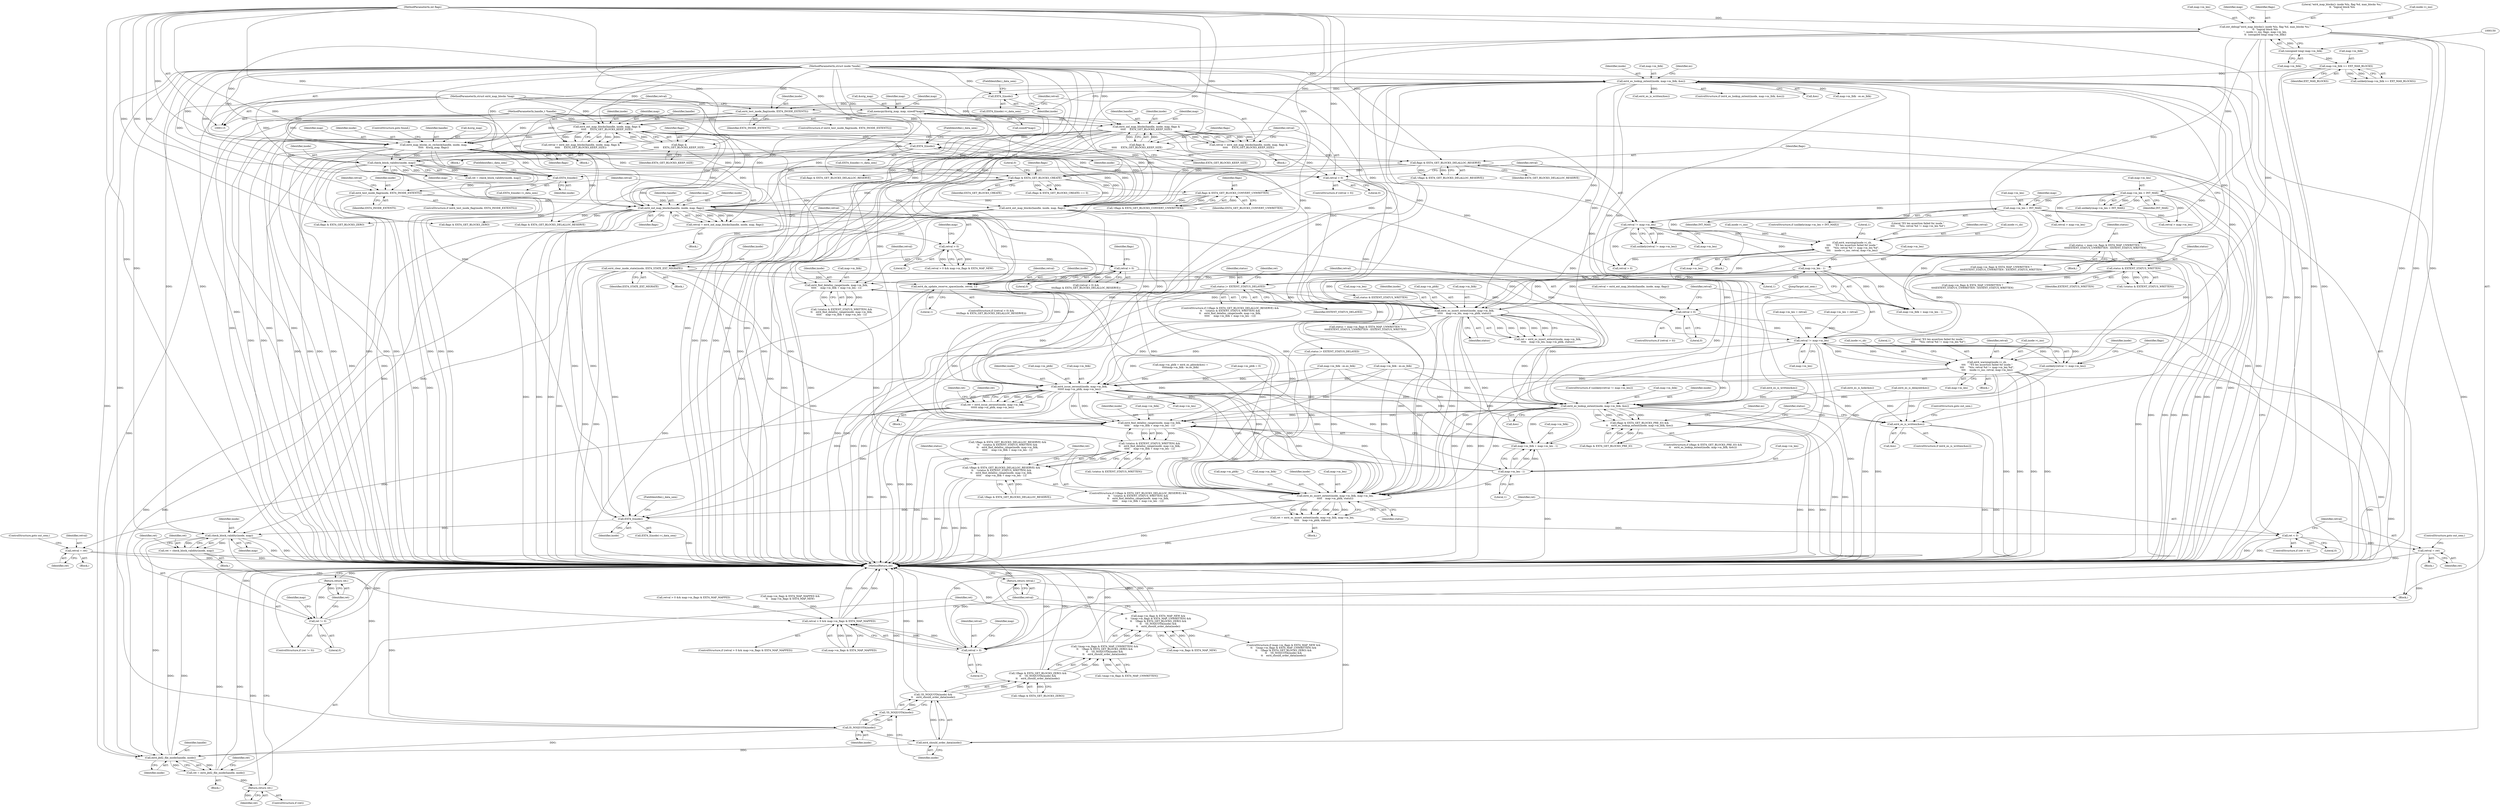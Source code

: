 digraph "0_linux_06bd3c36a733ac27962fea7d6f47168841376824@API" {
"1000533" [label="(Call,ext4_da_update_reserve_space(inode, retval, 1))"];
"1000522" [label="(Call,ext4_clear_inode_state(inode, EXT4_STATE_EXT_MIGRATE))"];
"1000506" [label="(Call,ext4_ind_map_blocks(handle, inode, map, flags))"];
"1000331" [label="(Call,ext4_ind_map_blocks(handle, inode, map, flags &\n\t\t\t\t\t     EXT4_GET_BLOCKS_KEEP_SIZE))"];
"1000116" [label="(MethodParameterIn,handle_t *handle)"];
"1000314" [label="(Call,ext4_test_inode_flag(inode, EXT4_INODE_EXTENTS))"];
"1000310" [label="(Call,EXT4_I(inode))"];
"1000177" [label="(Call,ext4_es_lookup_extent(inode, map->m_lblk, &es))"];
"1000117" [label="(MethodParameterIn,struct inode *inode)"];
"1000168" [label="(Call,map->m_lblk >= EXT_MAX_BLOCKS)"];
"1000149" [label="(Call,(unsigned long) map->m_lblk)"];
"1000128" [label="(Call,memcpy(&orig_map, map, sizeof(*map)))"];
"1000118" [label="(MethodParameterIn,struct ext4_map_blocks *map)"];
"1000335" [label="(Call,flags &\n\t\t\t\t\t     EXT4_GET_BLOCKS_KEEP_SIZE)"];
"1000140" [label="(Call,ext_debug(\"ext4_map_blocks(): inode %lu, flag %d, max_blocks %u,\"\n\t\t  \"logical block %lu\n\", inode->i_ino, flags, map->m_len,\n\t\t  (unsigned long) map->m_lblk))"];
"1000119" [label="(MethodParameterIn,int flags)"];
"1000299" [label="(Call,ext4_map_blocks_es_recheck(handle, inode, map,\n\t\t\t\t\t   &orig_map, flags))"];
"1000320" [label="(Call,ext4_ext_map_blocks(handle, inode, map, flags &\n\t\t\t\t\t     EXT4_GET_BLOCKS_KEEP_SIZE))"];
"1000324" [label="(Call,flags &\n\t\t\t\t\t     EXT4_GET_BLOCKS_KEEP_SIZE)"];
"1000491" [label="(Call,ext4_test_inode_flag(inode, EXT4_INODE_EXTENTS))"];
"1000487" [label="(Call,EXT4_I(inode))"];
"1000445" [label="(Call,check_block_validity(inode, map))"];
"1000428" [label="(Call,EXT4_I(inode))"];
"1000406" [label="(Call,ext4_es_insert_extent(inode, map->m_lblk,\n\t\t\t\t\t    map->m_len, map->m_pblk, status))"];
"1000387" [label="(Call,ext4_find_delalloc_range(inode, map->m_lblk,\n\t\t\t\t\t     map->m_lblk + map->m_len - 1))"];
"1000396" [label="(Call,map->m_len - 1)"];
"1000352" [label="(Call,ext4_warning(inode->i_sb,\n\t\t\t\t     \"ES len assertion failed for inode \"\n\t\t\t\t     \"%lu: retval %d != map->m_len %d\",\n\t\t\t\t     inode->i_ino, retval, map->m_len))"];
"1000346" [label="(Call,retval != map->m_len)"];
"1000339" [label="(Call,retval > 0)"];
"1000318" [label="(Call,retval = ext4_ext_map_blocks(handle, inode, map, flags &\n\t\t\t\t\t     EXT4_GET_BLOCKS_KEEP_SIZE))"];
"1000329" [label="(Call,retval = ext4_ind_map_blocks(handle, inode, map, flags &\n\t\t\t\t\t     EXT4_GET_BLOCKS_KEEP_SIZE))"];
"1000156" [label="(Call,map->m_len > INT_MAX)"];
"1000161" [label="(Call,map->m_len = INT_MAX)"];
"1000401" [label="(Call,status |= EXTENT_STATUS_DELAYED)"];
"1000366" [label="(Call,status = map->m_flags & EXT4_MAP_UNWRITTEN ?\n\t\t\t\tEXTENT_STATUS_UNWRITTEN : EXTENT_STATUS_WRITTEN)"];
"1000384" [label="(Call,status & EXTENT_STATUS_WRITTEN)"];
"1000456" [label="(Call,flags & EXT4_GET_BLOCKS_CREATE)"];
"1000379" [label="(Call,flags & EXT4_GET_BLOCKS_DELALLOC_RESERVE)"];
"1000474" [label="(Call,flags & EXT4_GET_BLOCKS_CONVERT_UNWRITTEN)"];
"1000527" [label="(Call,retval > 0)"];
"1000513" [label="(Call,retval > 0)"];
"1000504" [label="(Call,retval = ext4_ind_map_blocks(handle, inode, map, flags))"];
"1000538" [label="(Call,retval > 0)"];
"1000545" [label="(Call,retval != map->m_len)"];
"1000544" [label="(Call,unlikely(retval != map->m_len))"];
"1000551" [label="(Call,ext4_warning(inode->i_sb,\n\t\t\t\t     \"ES len assertion failed for inode \"\n\t\t\t\t     \"%lu: retval %d != map->m_len %d\",\n\t\t\t\t     inode->i_ino, retval, map->m_len))"];
"1000584" [label="(Call,ext4_issue_zeroout(inode, map->m_lblk,\n\t\t\t\t\t\t map->m_pblk, map->m_len))"];
"1000582" [label="(Call,ret = ext4_issue_zeroout(inode, map->m_lblk,\n\t\t\t\t\t\t map->m_pblk, map->m_len))"];
"1000598" [label="(Call,retval = ret)"];
"1000690" [label="(Call,retval > 0)"];
"1000689" [label="(Call,retval > 0 && map->m_flags & EXT4_MAP_MAPPED)"];
"1000745" [label="(Return,return retval;)"];
"1000607" [label="(Call,ext4_es_lookup_extent(inode, map->m_lblk, &es))"];
"1000603" [label="(Call,(flags & EXT4_GET_BLOCKS_PRE_IO) &&\n\t\t    ext4_es_lookup_extent(inode, map->m_lblk, &es))"];
"1000616" [label="(Call,ext4_es_is_written(&es))"];
"1000641" [label="(Call,ext4_find_delalloc_range(inode, map->m_lblk,\n\t\t\t\t\t     map->m_lblk + map->m_len - 1))"];
"1000636" [label="(Call,!(status & EXTENT_STATUS_WRITTEN) &&\n\t\t    ext4_find_delalloc_range(inode, map->m_lblk,\n\t\t\t\t\t     map->m_lblk + map->m_len - 1))"];
"1000631" [label="(Call,!(flags & EXT4_GET_BLOCKS_DELALLOC_RESERVE) &&\n\t\t    !(status & EXTENT_STATUS_WRITTEN) &&\n\t\t    ext4_find_delalloc_range(inode, map->m_lblk,\n\t\t\t\t\t     map->m_lblk + map->m_len - 1))"];
"1000660" [label="(Call,ext4_es_insert_extent(inode, map->m_lblk, map->m_len,\n\t\t\t\t\t    map->m_pblk, status))"];
"1000658" [label="(Call,ret = ext4_es_insert_extent(inode, map->m_lblk, map->m_len,\n\t\t\t\t\t    map->m_pblk, status))"];
"1000673" [label="(Call,ret < 0)"];
"1000677" [label="(Call,retval = ret)"];
"1000685" [label="(Call,EXT4_I(inode))"];
"1000701" [label="(Call,check_block_validity(inode, map))"];
"1000699" [label="(Call,ret = check_block_validity(inode, map))"];
"1000705" [label="(Call,ret != 0)"];
"1000708" [label="(Return,return ret;)"];
"1000731" [label="(Call,IS_NOQUOTA(inode))"];
"1000730" [label="(Call,!IS_NOQUOTA(inode))"];
"1000729" [label="(Call,!IS_NOQUOTA(inode) &&\n\t\t    ext4_should_order_data(inode))"];
"1000724" [label="(Call,!(flags & EXT4_GET_BLOCKS_ZERO) &&\n\t\t    !IS_NOQUOTA(inode) &&\n\t\t    ext4_should_order_data(inode))"];
"1000717" [label="(Call,!(map->m_flags & EXT4_MAP_UNWRITTEN) &&\n\t\t    !(flags & EXT4_GET_BLOCKS_ZERO) &&\n\t\t    !IS_NOQUOTA(inode) &&\n\t\t    ext4_should_order_data(inode))"];
"1000711" [label="(Call,map->m_flags & EXT4_MAP_NEW &&\n\t\t    !(map->m_flags & EXT4_MAP_UNWRITTEN) &&\n\t\t    !(flags & EXT4_GET_BLOCKS_ZERO) &&\n\t\t    !IS_NOQUOTA(inode) &&\n\t\t    ext4_should_order_data(inode))"];
"1000733" [label="(Call,ext4_should_order_data(inode))"];
"1000738" [label="(Call,ext4_jbd2_file_inode(handle, inode))"];
"1000736" [label="(Call,ret = ext4_jbd2_file_inode(handle, inode))"];
"1000743" [label="(Return,return ret;)"];
"1000646" [label="(Call,map->m_lblk + map->m_len - 1)"];
"1000650" [label="(Call,map->m_len - 1)"];
"1000400" [label="(Literal,1)"];
"1000177" [label="(Call,ext4_es_lookup_extent(inode, map->m_lblk, &es))"];
"1000660" [label="(Call,ext4_es_insert_extent(inode, map->m_lblk, map->m_len,\n\t\t\t\t\t    map->m_pblk, status))"];
"1000388" [label="(Identifier,inode)"];
"1000385" [label="(Identifier,status)"];
"1000491" [label="(Call,ext4_test_inode_flag(inode, EXT4_INODE_EXTENTS))"];
"1000137" [label="(Identifier,map)"];
"1000523" [label="(Identifier,inode)"];
"1000443" [label="(Call,ret = check_block_validity(inode, map))"];
"1000668" [label="(Call,map->m_pblk)"];
"1000651" [label="(Call,map->m_len)"];
"1000277" [label="(Call,retval > map->m_len)"];
"1000544" [label="(Call,unlikely(retval != map->m_len))"];
"1000507" [label="(Identifier,handle)"];
"1000597" [label="(Block,)"];
"1000600" [label="(Identifier,ret)"];
"1000118" [label="(MethodParameterIn,struct ext4_map_blocks *map)"];
"1000367" [label="(Identifier,status)"];
"1000536" [label="(Literal,1)"];
"1000745" [label="(Return,return retval;)"];
"1000463" [label="(Call,retval > 0 && map->m_flags & EXT4_MAP_MAPPED)"];
"1000492" [label="(Identifier,inode)"];
"1000685" [label="(Call,EXT4_I(inode))"];
"1000406" [label="(Call,ext4_es_insert_extent(inode, map->m_lblk,\n\t\t\t\t\t    map->m_len, map->m_pblk, status))"];
"1000458" [label="(Identifier,EXT4_GET_BLOCKS_CREATE)"];
"1000693" [label="(Call,map->m_flags & EXT4_MAP_MAPPED)"];
"1000642" [label="(Identifier,inode)"];
"1000386" [label="(Identifier,EXTENT_STATUS_WRITTEN)"];
"1000552" [label="(Call,inode->i_sb)"];
"1000731" [label="(Call,IS_NOQUOTA(inode))"];
"1000503" [label="(Block,)"];
"1000335" [label="(Call,flags &\n\t\t\t\t\t     EXT4_GET_BLOCKS_KEEP_SIZE)"];
"1000567" [label="(Call,flags & EXT4_GET_BLOCKS_ZERO)"];
"1000357" [label="(Call,inode->i_ino)"];
"1000630" [label="(ControlStructure,if (!(flags & EXT4_GET_BLOCKS_DELALLOC_RESERVE) &&\n\t\t    !(status & EXTENT_STATUS_WRITTEN) &&\n\t\t    ext4_find_delalloc_range(inode, map->m_lblk,\n\t\t\t\t\t     map->m_lblk + map->m_len - 1)))"];
"1000738" [label="(Call,ext4_jbd2_file_inode(handle, inode))"];
"1000187" [label="(Call,ext4_es_is_written(&es))"];
"1000129" [label="(Call,&orig_map)"];
"1000604" [label="(Call,flags & EXT4_GET_BLOCKS_PRE_IO)"];
"1000417" [label="(Identifier,status)"];
"1000547" [label="(Call,map->m_len)"];
"1000704" [label="(ControlStructure,if (ret != 0))"];
"1000609" [label="(Call,map->m_lblk)"];
"1000510" [label="(Identifier,flags)"];
"1000689" [label="(Call,retval > 0 && map->m_flags & EXT4_MAP_MAPPED)"];
"1000615" [label="(ControlStructure,if (ext4_es_is_written(&es)))"];
"1000690" [label="(Call,retval > 0)"];
"1000739" [label="(Identifier,handle)"];
"1000710" [label="(ControlStructure,if (map->m_flags & EXT4_MAP_NEW &&\n\t\t    !(map->m_flags & EXT4_MAP_UNWRITTEN) &&\n\t\t    !(flags & EXT4_GET_BLOCKS_ZERO) &&\n\t\t    !IS_NOQUOTA(inode) &&\n\t\t    ext4_should_order_data(inode)))"];
"1000428" [label="(Call,EXT4_I(inode))"];
"1000302" [label="(Identifier,map)"];
"1000233" [label="(Call,retval > map->m_len)"];
"1000301" [label="(Identifier,inode)"];
"1000405" [label="(Identifier,ret)"];
"1000675" [label="(Literal,0)"];
"1000332" [label="(Identifier,handle)"];
"1000676" [label="(Block,)"];
"1000747" [label="(MethodReturn,int)"];
"1000473" [label="(Call,!(flags & EXT4_GET_BLOCKS_CONVERT_UNWRITTEN))"];
"1000553" [label="(Identifier,inode)"];
"1000736" [label="(Call,ret = ext4_jbd2_file_inode(handle, inode))"];
"1000497" [label="(Call,ext4_ext_map_blocks(handle, inode, map, flags))"];
"1000456" [label="(Call,flags & EXT4_GET_BLOCKS_CREATE)"];
"1000312" [label="(FieldIdentifier,i_data_sem)"];
"1000132" [label="(Call,sizeof(*map))"];
"1000691" [label="(Identifier,retval)"];
"1000325" [label="(Identifier,flags)"];
"1000434" [label="(Call,retval > 0)"];
"1000225" [label="(Call,map->m_lblk - es.es_lblk)"];
"1000612" [label="(Call,&es)"];
"1000172" [label="(Identifier,EXT_MAX_BLOCKS)"];
"1000506" [label="(Call,ext4_ind_map_blocks(handle, inode, map, flags))"];
"1000179" [label="(Call,map->m_lblk)"];
"1000322" [label="(Identifier,inode)"];
"1000486" [label="(Call,EXT4_I(inode)->i_data_sem)"];
"1000316" [label="(Identifier,EXT4_INODE_EXTENTS)"];
"1000131" [label="(Identifier,map)"];
"1000404" [label="(Call,ret = ext4_es_insert_extent(inode, map->m_lblk,\n\t\t\t\t\t    map->m_len, map->m_pblk, status))"];
"1000339" [label="(Call,retval > 0)"];
"1000743" [label="(Return,return ret;)"];
"1000647" [label="(Call,map->m_lblk)"];
"1000662" [label="(Call,map->m_lblk)"];
"1000165" [label="(Identifier,INT_MAX)"];
"1000700" [label="(Identifier,ret)"];
"1000560" [label="(Call,map->m_len)"];
"1000570" [label="(Call,map->m_flags & EXT4_MAP_MAPPED &&\n\t\t    map->m_flags & EXT4_MAP_NEW)"];
"1000116" [label="(MethodParameterIn,handle_t *handle)"];
"1000361" [label="(Call,map->m_len)"];
"1000258" [label="(Call,map->m_pblk = 0)"];
"1000299" [label="(Call,ext4_map_blocks_es_recheck(handle, inode, map,\n\t\t\t\t\t   &orig_map, flags))"];
"1000330" [label="(Identifier,retval)"];
"1000496" [label="(Identifier,retval)"];
"1000526" [label="(Call,(retval > 0) &&\n\t\t\t(flags & EXT4_GET_BLOCKS_DELALLOC_RESERVE))"];
"1000336" [label="(Identifier,flags)"];
"1000681" [label="(JumpTarget,out_sem:)"];
"1000564" [label="(Literal,1)"];
"1000194" [label="(Call,map->m_pblk = ext4_es_pblock(&es) +\n\t\t\t\t\tmap->m_lblk - es.es_lblk)"];
"1000596" [label="(Identifier,ret)"];
"1000541" [label="(Block,)"];
"1000734" [label="(Identifier,inode)"];
"1000678" [label="(Identifier,retval)"];
"1000740" [label="(Identifier,inode)"];
"1000366" [label="(Call,status = map->m_flags & EXT4_MAP_UNWRITTEN ?\n\t\t\t\tEXTENT_STATUS_UNWRITTEN : EXTENT_STATUS_WRITTEN)"];
"1000671" [label="(Identifier,status)"];
"1000592" [label="(Call,map->m_len)"];
"1000524" [label="(Identifier,EXT4_STATE_EXT_MIGRATE)"];
"1000329" [label="(Call,retval = ext4_ind_map_blocks(handle, inode, map, flags &\n\t\t\t\t\t     EXT4_GET_BLOCKS_KEEP_SIZE))"];
"1000168" [label="(Call,map->m_lblk >= EXT_MAX_BLOCKS)"];
"1000324" [label="(Call,flags &\n\t\t\t\t\t     EXT4_GET_BLOCKS_KEEP_SIZE)"];
"1000568" [label="(Identifier,flags)"];
"1000513" [label="(Call,retval > 0)"];
"1000632" [label="(Call,!(flags & EXT4_GET_BLOCKS_DELALLOC_RESERVE))"];
"1000381" [label="(Identifier,EXT4_GET_BLOCKS_DELALLOC_RESERVE)"];
"1000726" [label="(Call,flags & EXT4_GET_BLOCKS_ZERO)"];
"1000119" [label="(MethodParameterIn,int flags)"];
"1000333" [label="(Identifier,inode)"];
"1000429" [label="(Identifier,inode)"];
"1000140" [label="(Call,ext_debug(\"ext4_map_blocks(): inode %lu, flag %d, max_blocks %u,\"\n\t\t  \"logical block %lu\n\", inode->i_ino, flags, map->m_len,\n\t\t  (unsigned long) map->m_lblk))"];
"1000120" [label="(Block,)"];
"1000537" [label="(ControlStructure,if (retval > 0))"];
"1000505" [label="(Identifier,retval)"];
"1000162" [label="(Call,map->m_len)"];
"1000677" [label="(Call,retval = ret)"];
"1000699" [label="(Call,ret = check_block_validity(inode, map))"];
"1000157" [label="(Call,map->m_len)"];
"1000392" [label="(Call,map->m_lblk + map->m_len - 1)"];
"1000550" [label="(Block,)"];
"1000341" [label="(Literal,0)"];
"1000659" [label="(Identifier,ret)"];
"1000744" [label="(Identifier,ret)"];
"1000345" [label="(Call,unlikely(retval != map->m_len))"];
"1000672" [label="(ControlStructure,if (ret < 0))"];
"1000117" [label="(MethodParameterIn,struct inode *inode)"];
"1000189" [label="(Identifier,es)"];
"1000376" [label="(ControlStructure,if (!(flags & EXT4_GET_BLOCKS_DELALLOC_RESERVE) &&\n\t\t    !(status & EXTENT_STATUS_WRITTEN) &&\n\t\t    ext4_find_delalloc_range(inode, map->m_lblk,\n\t\t\t\t\t     map->m_lblk + map->m_len - 1)))"];
"1000555" [label="(Literal,\"ES len assertion failed for inode \"\n\t\t\t\t     \"%lu: retval %d != map->m_len %d\")"];
"1000692" [label="(Literal,0)"];
"1000382" [label="(Call,!(status & EXTENT_STATUS_WRITTEN) &&\n\t\t    ext4_find_delalloc_range(inode, map->m_lblk,\n\t\t\t\t\t     map->m_lblk + map->m_len - 1))"];
"1000384" [label="(Call,status & EXTENT_STATUS_WRITTEN)"];
"1000387" [label="(Call,ext4_find_delalloc_range(inode, map->m_lblk,\n\t\t\t\t\t     map->m_lblk + map->m_len - 1))"];
"1000741" [label="(ControlStructure,if (ret))"];
"1000306" [label="(ControlStructure,goto found;)"];
"1000352" [label="(Call,ext4_warning(inode->i_sb,\n\t\t\t\t     \"ES len assertion failed for inode \"\n\t\t\t\t     \"%lu: retval %d != map->m_len %d\",\n\t\t\t\t     inode->i_ino, retval, map->m_len))"];
"1000733" [label="(Call,ext4_should_order_data(inode))"];
"1000323" [label="(Identifier,map)"];
"1000326" [label="(Identifier,EXT4_GET_BLOCKS_KEEP_SIZE)"];
"1000446" [label="(Identifier,inode)"];
"1000742" [label="(Identifier,ret)"];
"1000732" [label="(Identifier,inode)"];
"1000530" [label="(Call,flags & EXT4_GET_BLOCKS_DELALLOC_RESERVE)"];
"1000300" [label="(Identifier,handle)"];
"1000303" [label="(Call,&orig_map)"];
"1000287" [label="(Call,map->m_len = retval)"];
"1000656" [label="(Identifier,status)"];
"1000154" [label="(ControlStructure,if (unlikely(map->m_len > INT_MAX)))"];
"1000543" [label="(ControlStructure,if (unlikely(retval != map->m_len)))"];
"1000396" [label="(Call,map->m_len - 1)"];
"1000334" [label="(Identifier,map)"];
"1000305" [label="(Identifier,flags)"];
"1000427" [label="(Call,EXT4_I(inode)->i_data_sem)"];
"1000474" [label="(Call,flags & EXT4_GET_BLOCKS_CONVERT_UNWRITTEN)"];
"1000586" [label="(Call,map->m_lblk)"];
"1000643" [label="(Call,map->m_lblk)"];
"1000582" [label="(Call,ret = ext4_issue_zeroout(inode, map->m_lblk,\n\t\t\t\t\t\t map->m_pblk, map->m_len))"];
"1000540" [label="(Literal,0)"];
"1000655" [label="(Call,status |= EXTENT_STATUS_DELAYED)"];
"1000151" [label="(Call,map->m_lblk)"];
"1000169" [label="(Call,map->m_lblk)"];
"1000379" [label="(Call,flags & EXT4_GET_BLOCKS_DELALLOC_RESERVE)"];
"1000459" [label="(Literal,0)"];
"1000705" [label="(Call,ret != 0)"];
"1000493" [label="(Identifier,EXT4_INODE_EXTENTS)"];
"1000737" [label="(Identifier,ret)"];
"1000161" [label="(Call,map->m_len = INT_MAX)"];
"1000718" [label="(Call,!(map->m_flags & EXT4_MAP_UNWRITTEN))"];
"1000455" [label="(Call,(flags & EXT4_GET_BLOCKS_CREATE) == 0)"];
"1000488" [label="(Identifier,inode)"];
"1000254" [label="(Call,ext4_es_is_hole(&es))"];
"1000636" [label="(Call,!(status & EXTENT_STATUS_WRITTEN) &&\n\t\t    ext4_find_delalloc_range(inode, map->m_lblk,\n\t\t\t\t\t     map->m_lblk + map->m_len - 1))"];
"1000709" [label="(Identifier,ret)"];
"1000535" [label="(Identifier,retval)"];
"1000476" [label="(Identifier,EXT4_GET_BLOCKS_CONVERT_UNWRITTEN)"];
"1000585" [label="(Identifier,inode)"];
"1000141" [label="(Literal,\"ext4_map_blocks(): inode %lu, flag %d, max_blocks %u,\"\n\t\t  \"logical block %lu\n\")"];
"1000641" [label="(Call,ext4_find_delalloc_range(inode, map->m_lblk,\n\t\t\t\t\t     map->m_lblk + map->m_len - 1))"];
"1000184" [label="(Block,)"];
"1000411" [label="(Call,map->m_len)"];
"1000525" [label="(ControlStructure,if ((retval > 0) &&\n\t\t\t(flags & EXT4_GET_BLOCKS_DELALLOC_RESERVE)))"];
"1000309" [label="(Call,EXT4_I(inode)->i_data_sem)"];
"1000383" [label="(Call,!(status & EXTENT_STATUS_WRITTEN))"];
"1000342" [label="(Block,)"];
"1000730" [label="(Call,!IS_NOQUOTA(inode))"];
"1000314" [label="(Call,ext4_test_inode_flag(inode, EXT4_INODE_EXTENTS))"];
"1000155" [label="(Call,unlikely(map->m_len > INT_MAX))"];
"1000583" [label="(Identifier,ret)"];
"1000711" [label="(Call,map->m_flags & EXT4_MAP_NEW &&\n\t\t    !(map->m_flags & EXT4_MAP_UNWRITTEN) &&\n\t\t    !(flags & EXT4_GET_BLOCKS_ZERO) &&\n\t\t    !IS_NOQUOTA(inode) &&\n\t\t    ext4_should_order_data(inode))"];
"1000380" [label="(Identifier,flags)"];
"1000638" [label="(Call,status & EXTENT_STATUS_WRITTEN)"];
"1000534" [label="(Identifier,inode)"];
"1000521" [label="(Block,)"];
"1000337" [label="(Identifier,EXT4_GET_BLOCKS_KEEP_SIZE)"];
"1000142" [label="(Call,inode->i_ino)"];
"1000447" [label="(Identifier,map)"];
"1000695" [label="(Identifier,map)"];
"1000269" [label="(Call,map->m_lblk - es.es_lblk)"];
"1000315" [label="(Identifier,inode)"];
"1000489" [label="(FieldIdentifier,i_data_sem)"];
"1000746" [label="(Identifier,retval)"];
"1000531" [label="(Identifier,flags)"];
"1000377" [label="(Call,!(flags & EXT4_GET_BLOCKS_DELALLOC_RESERVE) &&\n\t\t    !(status & EXTENT_STATUS_WRITTEN) &&\n\t\t    ext4_find_delalloc_range(inode, map->m_lblk,\n\t\t\t\t\t     map->m_lblk + map->m_len - 1))"];
"1000475" [label="(Identifier,flags)"];
"1000620" [label="(Call,status = map->m_flags & EXT4_MAP_UNWRITTEN ?\n\t\t\t\tEXTENT_STATUS_UNWRITTEN : EXTENT_STATUS_WRITTEN)"];
"1000687" [label="(FieldIdentifier,i_data_sem)"];
"1000318" [label="(Call,retval = ext4_ext_map_blocks(handle, inode, map, flags &\n\t\t\t\t\t     EXT4_GET_BLOCKS_KEEP_SIZE))"];
"1000176" [label="(ControlStructure,if (ext4_es_lookup_extent(inode, map->m_lblk, &es)))"];
"1000658" [label="(Call,ret = ext4_es_insert_extent(inode, map->m_lblk, map->m_len,\n\t\t\t\t\t    map->m_pblk, status))"];
"1000407" [label="(Identifier,inode)"];
"1000170" [label="(Identifier,map)"];
"1000706" [label="(Identifier,ret)"];
"1000146" [label="(Call,map->m_len)"];
"1000351" [label="(Block,)"];
"1000546" [label="(Identifier,retval)"];
"1000650" [label="(Call,map->m_len - 1)"];
"1000619" [label="(ControlStructure,goto out_sem;)"];
"1000490" [label="(ControlStructure,if (ext4_test_inode_flag(inode, EXT4_INODE_EXTENTS)))"];
"1000522" [label="(Call,ext4_clear_inode_state(inode, EXT4_STATE_EXT_MIGRATE))"];
"1000654" [label="(Literal,1)"];
"1000158" [label="(Identifier,map)"];
"1000346" [label="(Call,retval != map->m_len)"];
"1000518" [label="(Identifier,map)"];
"1000607" [label="(Call,ext4_es_lookup_extent(inode, map->m_lblk, &es))"];
"1000149" [label="(Call,(unsigned long) map->m_lblk)"];
"1000539" [label="(Identifier,retval)"];
"1000538" [label="(Call,retval > 0)"];
"1000661" [label="(Identifier,inode)"];
"1000445" [label="(Call,check_block_validity(inode, map))"];
"1000545" [label="(Call,retval != map->m_len)"];
"1000633" [label="(Call,flags & EXT4_GET_BLOCKS_DELALLOC_RESERVE)"];
"1000365" [label="(Literal,1)"];
"1000617" [label="(Call,&es)"];
"1000401" [label="(Call,status |= EXTENT_STATUS_DELAYED)"];
"1000495" [label="(Call,retval = ext4_ext_map_blocks(handle, inode, map, flags))"];
"1000665" [label="(Call,map->m_len)"];
"1000725" [label="(Call,!(flags & EXT4_GET_BLOCKS_ZERO))"];
"1000602" [label="(ControlStructure,if ((flags & EXT4_GET_BLOCKS_PRE_IO) &&\n\t\t    ext4_es_lookup_extent(inode, map->m_lblk, &es)))"];
"1000729" [label="(Call,!IS_NOQUOTA(inode) &&\n\t\t    ext4_should_order_data(inode))"];
"1000684" [label="(Call,EXT4_I(inode)->i_data_sem)"];
"1000512" [label="(Call,retval > 0 && map->m_flags & EXT4_MAP_NEW)"];
"1000320" [label="(Call,ext4_ext_map_blocks(handle, inode, map, flags &\n\t\t\t\t\t     EXT4_GET_BLOCKS_KEEP_SIZE))"];
"1000603" [label="(Call,(flags & EXT4_GET_BLOCKS_PRE_IO) &&\n\t\t    ext4_es_lookup_extent(inode, map->m_lblk, &es))"];
"1000414" [label="(Call,map->m_pblk)"];
"1000347" [label="(Identifier,retval)"];
"1000338" [label="(ControlStructure,if (retval > 0))"];
"1000529" [label="(Literal,0)"];
"1000646" [label="(Call,map->m_lblk + map->m_len - 1)"];
"1000378" [label="(Call,!(flags & EXT4_GET_BLOCKS_DELALLOC_RESERVE))"];
"1000156" [label="(Call,map->m_len > INT_MAX)"];
"1000598" [label="(Call,retval = ret)"];
"1000599" [label="(Identifier,retval)"];
"1000128" [label="(Call,memcpy(&orig_map, map, sizeof(*map)))"];
"1000348" [label="(Call,map->m_len)"];
"1000321" [label="(Identifier,handle)"];
"1000703" [label="(Identifier,map)"];
"1000589" [label="(Call,map->m_pblk)"];
"1000584" [label="(Call,ext4_issue_zeroout(inode, map->m_lblk,\n\t\t\t\t\t\t map->m_pblk, map->m_len))"];
"1000313" [label="(ControlStructure,if (ext4_test_inode_flag(inode, EXT4_INODE_EXTENTS)))"];
"1000389" [label="(Call,map->m_lblk)"];
"1000608" [label="(Identifier,inode)"];
"1000724" [label="(Call,!(flags & EXT4_GET_BLOCKS_ZERO) &&\n\t\t    !IS_NOQUOTA(inode) &&\n\t\t    ext4_should_order_data(inode))"];
"1000368" [label="(Call,map->m_flags & EXT4_MAP_UNWRITTEN ?\n\t\t\t\tEXTENT_STATUS_UNWRITTEN : EXTENT_STATUS_WRITTEN)"];
"1000509" [label="(Identifier,map)"];
"1000581" [label="(Block,)"];
"1000714" [label="(Identifier,map)"];
"1000708" [label="(Return,return ret;)"];
"1000712" [label="(Call,map->m_flags & EXT4_MAP_NEW)"];
"1000182" [label="(Call,&es)"];
"1000514" [label="(Identifier,retval)"];
"1000622" [label="(Call,map->m_flags & EXT4_MAP_UNWRITTEN ?\n\t\t\t\tEXTENT_STATUS_UNWRITTEN : EXTENT_STATUS_WRITTEN)"];
"1000686" [label="(Identifier,inode)"];
"1000508" [label="(Identifier,inode)"];
"1000251" [label="(Call,ext4_es_is_delayed(&es))"];
"1000145" [label="(Identifier,flags)"];
"1000408" [label="(Call,map->m_lblk)"];
"1000679" [label="(Identifier,ret)"];
"1000311" [label="(Identifier,inode)"];
"1000214" [label="(Call,ext4_es_is_written(&es))"];
"1000618" [label="(Identifier,es)"];
"1000707" [label="(Literal,0)"];
"1000178" [label="(Identifier,inode)"];
"1000397" [label="(Call,map->m_len)"];
"1000457" [label="(Identifier,flags)"];
"1000601" [label="(ControlStructure,goto out_sem;)"];
"1000402" [label="(Identifier,status)"];
"1000559" [label="(Identifier,retval)"];
"1000680" [label="(ControlStructure,goto out_sem;)"];
"1000735" [label="(Block,)"];
"1000328" [label="(Block,)"];
"1000487" [label="(Call,EXT4_I(inode))"];
"1000621" [label="(Identifier,status)"];
"1000515" [label="(Literal,0)"];
"1000674" [label="(Identifier,ret)"];
"1000717" [label="(Call,!(map->m_flags & EXT4_MAP_UNWRITTEN) &&\n\t\t    !(flags & EXT4_GET_BLOCKS_ZERO) &&\n\t\t    !IS_NOQUOTA(inode) &&\n\t\t    ext4_should_order_data(inode))"];
"1000528" [label="(Identifier,retval)"];
"1000616" [label="(Call,ext4_es_is_written(&es))"];
"1000356" [label="(Literal,\"ES len assertion failed for inode \"\n\t\t\t\t     \"%lu: retval %d != map->m_len %d\")"];
"1000331" [label="(Call,ext4_ind_map_blocks(handle, inode, map, flags &\n\t\t\t\t\t     EXT4_GET_BLOCKS_KEEP_SIZE))"];
"1000319" [label="(Identifier,retval)"];
"1000551" [label="(Call,ext4_warning(inode->i_sb,\n\t\t\t\t     \"ES len assertion failed for inode \"\n\t\t\t\t     \"%lu: retval %d != map->m_len %d\",\n\t\t\t\t     inode->i_ino, retval, map->m_len))"];
"1000698" [label="(Block,)"];
"1000556" [label="(Call,inode->i_ino)"];
"1000243" [label="(Call,map->m_len = retval)"];
"1000430" [label="(FieldIdentifier,i_data_sem)"];
"1000504" [label="(Call,retval = ext4_ind_map_blocks(handle, inode, map, flags))"];
"1000701" [label="(Call,check_block_validity(inode, map))"];
"1000340" [label="(Identifier,retval)"];
"1000631" [label="(Call,!(flags & EXT4_GET_BLOCKS_DELALLOC_RESERVE) &&\n\t\t    !(status & EXTENT_STATUS_WRITTEN) &&\n\t\t    ext4_find_delalloc_range(inode, map->m_lblk,\n\t\t\t\t\t     map->m_lblk + map->m_len - 1))"];
"1000702" [label="(Identifier,inode)"];
"1000360" [label="(Identifier,retval)"];
"1000317" [label="(Block,)"];
"1000673" [label="(Call,ret < 0)"];
"1000353" [label="(Call,inode->i_sb)"];
"1000160" [label="(Identifier,INT_MAX)"];
"1000688" [label="(ControlStructure,if (retval > 0 && map->m_flags & EXT4_MAP_MAPPED))"];
"1000202" [label="(Call,map->m_lblk - es.es_lblk)"];
"1000637" [label="(Call,!(status & EXTENT_STATUS_WRITTEN))"];
"1000167" [label="(Call,unlikely(map->m_lblk >= EXT_MAX_BLOCKS))"];
"1000403" [label="(Identifier,EXTENT_STATUS_DELAYED)"];
"1000527" [label="(Call,retval > 0)"];
"1000310" [label="(Call,EXT4_I(inode))"];
"1000533" [label="(Call,ext4_da_update_reserve_space(inode, retval, 1))"];
"1000533" -> "1000525"  [label="AST: "];
"1000533" -> "1000536"  [label="CFG: "];
"1000534" -> "1000533"  [label="AST: "];
"1000535" -> "1000533"  [label="AST: "];
"1000536" -> "1000533"  [label="AST: "];
"1000539" -> "1000533"  [label="CFG: "];
"1000533" -> "1000747"  [label="DDG: "];
"1000522" -> "1000533"  [label="DDG: "];
"1000506" -> "1000533"  [label="DDG: "];
"1000117" -> "1000533"  [label="DDG: "];
"1000527" -> "1000533"  [label="DDG: "];
"1000533" -> "1000538"  [label="DDG: "];
"1000533" -> "1000584"  [label="DDG: "];
"1000533" -> "1000607"  [label="DDG: "];
"1000533" -> "1000641"  [label="DDG: "];
"1000533" -> "1000660"  [label="DDG: "];
"1000533" -> "1000685"  [label="DDG: "];
"1000522" -> "1000521"  [label="AST: "];
"1000522" -> "1000524"  [label="CFG: "];
"1000523" -> "1000522"  [label="AST: "];
"1000524" -> "1000522"  [label="AST: "];
"1000528" -> "1000522"  [label="CFG: "];
"1000522" -> "1000747"  [label="DDG: "];
"1000522" -> "1000747"  [label="DDG: "];
"1000506" -> "1000522"  [label="DDG: "];
"1000117" -> "1000522"  [label="DDG: "];
"1000522" -> "1000584"  [label="DDG: "];
"1000522" -> "1000607"  [label="DDG: "];
"1000522" -> "1000641"  [label="DDG: "];
"1000522" -> "1000660"  [label="DDG: "];
"1000522" -> "1000685"  [label="DDG: "];
"1000506" -> "1000504"  [label="AST: "];
"1000506" -> "1000510"  [label="CFG: "];
"1000507" -> "1000506"  [label="AST: "];
"1000508" -> "1000506"  [label="AST: "];
"1000509" -> "1000506"  [label="AST: "];
"1000510" -> "1000506"  [label="AST: "];
"1000504" -> "1000506"  [label="CFG: "];
"1000506" -> "1000747"  [label="DDG: "];
"1000506" -> "1000747"  [label="DDG: "];
"1000506" -> "1000747"  [label="DDG: "];
"1000506" -> "1000504"  [label="DDG: "];
"1000506" -> "1000504"  [label="DDG: "];
"1000506" -> "1000504"  [label="DDG: "];
"1000506" -> "1000504"  [label="DDG: "];
"1000331" -> "1000506"  [label="DDG: "];
"1000331" -> "1000506"  [label="DDG: "];
"1000299" -> "1000506"  [label="DDG: "];
"1000299" -> "1000506"  [label="DDG: "];
"1000320" -> "1000506"  [label="DDG: "];
"1000320" -> "1000506"  [label="DDG: "];
"1000116" -> "1000506"  [label="DDG: "];
"1000491" -> "1000506"  [label="DDG: "];
"1000117" -> "1000506"  [label="DDG: "];
"1000445" -> "1000506"  [label="DDG: "];
"1000118" -> "1000506"  [label="DDG: "];
"1000456" -> "1000506"  [label="DDG: "];
"1000474" -> "1000506"  [label="DDG: "];
"1000119" -> "1000506"  [label="DDG: "];
"1000506" -> "1000530"  [label="DDG: "];
"1000506" -> "1000567"  [label="DDG: "];
"1000506" -> "1000584"  [label="DDG: "];
"1000506" -> "1000607"  [label="DDG: "];
"1000506" -> "1000641"  [label="DDG: "];
"1000506" -> "1000660"  [label="DDG: "];
"1000506" -> "1000685"  [label="DDG: "];
"1000506" -> "1000701"  [label="DDG: "];
"1000506" -> "1000726"  [label="DDG: "];
"1000506" -> "1000738"  [label="DDG: "];
"1000331" -> "1000329"  [label="AST: "];
"1000331" -> "1000335"  [label="CFG: "];
"1000332" -> "1000331"  [label="AST: "];
"1000333" -> "1000331"  [label="AST: "];
"1000334" -> "1000331"  [label="AST: "];
"1000335" -> "1000331"  [label="AST: "];
"1000329" -> "1000331"  [label="CFG: "];
"1000331" -> "1000747"  [label="DDG: "];
"1000331" -> "1000747"  [label="DDG: "];
"1000331" -> "1000747"  [label="DDG: "];
"1000331" -> "1000329"  [label="DDG: "];
"1000331" -> "1000329"  [label="DDG: "];
"1000331" -> "1000329"  [label="DDG: "];
"1000331" -> "1000329"  [label="DDG: "];
"1000116" -> "1000331"  [label="DDG: "];
"1000314" -> "1000331"  [label="DDG: "];
"1000117" -> "1000331"  [label="DDG: "];
"1000128" -> "1000331"  [label="DDG: "];
"1000118" -> "1000331"  [label="DDG: "];
"1000335" -> "1000331"  [label="DDG: "];
"1000335" -> "1000331"  [label="DDG: "];
"1000331" -> "1000387"  [label="DDG: "];
"1000331" -> "1000406"  [label="DDG: "];
"1000331" -> "1000428"  [label="DDG: "];
"1000331" -> "1000445"  [label="DDG: "];
"1000331" -> "1000497"  [label="DDG: "];
"1000331" -> "1000497"  [label="DDG: "];
"1000116" -> "1000115"  [label="AST: "];
"1000116" -> "1000747"  [label="DDG: "];
"1000116" -> "1000299"  [label="DDG: "];
"1000116" -> "1000320"  [label="DDG: "];
"1000116" -> "1000497"  [label="DDG: "];
"1000116" -> "1000738"  [label="DDG: "];
"1000314" -> "1000313"  [label="AST: "];
"1000314" -> "1000316"  [label="CFG: "];
"1000315" -> "1000314"  [label="AST: "];
"1000316" -> "1000314"  [label="AST: "];
"1000319" -> "1000314"  [label="CFG: "];
"1000330" -> "1000314"  [label="CFG: "];
"1000314" -> "1000747"  [label="DDG: "];
"1000314" -> "1000747"  [label="DDG: "];
"1000310" -> "1000314"  [label="DDG: "];
"1000117" -> "1000314"  [label="DDG: "];
"1000314" -> "1000320"  [label="DDG: "];
"1000314" -> "1000491"  [label="DDG: "];
"1000310" -> "1000309"  [label="AST: "];
"1000310" -> "1000311"  [label="CFG: "];
"1000311" -> "1000310"  [label="AST: "];
"1000312" -> "1000310"  [label="CFG: "];
"1000177" -> "1000310"  [label="DDG: "];
"1000117" -> "1000310"  [label="DDG: "];
"1000177" -> "1000176"  [label="AST: "];
"1000177" -> "1000182"  [label="CFG: "];
"1000178" -> "1000177"  [label="AST: "];
"1000179" -> "1000177"  [label="AST: "];
"1000182" -> "1000177"  [label="AST: "];
"1000189" -> "1000177"  [label="CFG: "];
"1000311" -> "1000177"  [label="CFG: "];
"1000177" -> "1000747"  [label="DDG: "];
"1000177" -> "1000747"  [label="DDG: "];
"1000177" -> "1000747"  [label="DDG: "];
"1000117" -> "1000177"  [label="DDG: "];
"1000168" -> "1000177"  [label="DDG: "];
"1000177" -> "1000187"  [label="DDG: "];
"1000177" -> "1000202"  [label="DDG: "];
"1000177" -> "1000269"  [label="DDG: "];
"1000177" -> "1000299"  [label="DDG: "];
"1000177" -> "1000387"  [label="DDG: "];
"1000177" -> "1000392"  [label="DDG: "];
"1000177" -> "1000406"  [label="DDG: "];
"1000177" -> "1000584"  [label="DDG: "];
"1000177" -> "1000603"  [label="DDG: "];
"1000177" -> "1000607"  [label="DDG: "];
"1000177" -> "1000607"  [label="DDG: "];
"1000177" -> "1000616"  [label="DDG: "];
"1000177" -> "1000641"  [label="DDG: "];
"1000177" -> "1000646"  [label="DDG: "];
"1000177" -> "1000660"  [label="DDG: "];
"1000117" -> "1000115"  [label="AST: "];
"1000117" -> "1000747"  [label="DDG: "];
"1000117" -> "1000299"  [label="DDG: "];
"1000117" -> "1000320"  [label="DDG: "];
"1000117" -> "1000387"  [label="DDG: "];
"1000117" -> "1000406"  [label="DDG: "];
"1000117" -> "1000428"  [label="DDG: "];
"1000117" -> "1000445"  [label="DDG: "];
"1000117" -> "1000487"  [label="DDG: "];
"1000117" -> "1000491"  [label="DDG: "];
"1000117" -> "1000497"  [label="DDG: "];
"1000117" -> "1000584"  [label="DDG: "];
"1000117" -> "1000607"  [label="DDG: "];
"1000117" -> "1000641"  [label="DDG: "];
"1000117" -> "1000660"  [label="DDG: "];
"1000117" -> "1000685"  [label="DDG: "];
"1000117" -> "1000701"  [label="DDG: "];
"1000117" -> "1000731"  [label="DDG: "];
"1000117" -> "1000733"  [label="DDG: "];
"1000117" -> "1000738"  [label="DDG: "];
"1000168" -> "1000167"  [label="AST: "];
"1000168" -> "1000172"  [label="CFG: "];
"1000169" -> "1000168"  [label="AST: "];
"1000172" -> "1000168"  [label="AST: "];
"1000167" -> "1000168"  [label="CFG: "];
"1000168" -> "1000747"  [label="DDG: "];
"1000168" -> "1000747"  [label="DDG: "];
"1000168" -> "1000167"  [label="DDG: "];
"1000168" -> "1000167"  [label="DDG: "];
"1000149" -> "1000168"  [label="DDG: "];
"1000149" -> "1000140"  [label="AST: "];
"1000149" -> "1000151"  [label="CFG: "];
"1000150" -> "1000149"  [label="AST: "];
"1000151" -> "1000149"  [label="AST: "];
"1000140" -> "1000149"  [label="CFG: "];
"1000149" -> "1000140"  [label="DDG: "];
"1000128" -> "1000120"  [label="AST: "];
"1000128" -> "1000132"  [label="CFG: "];
"1000129" -> "1000128"  [label="AST: "];
"1000131" -> "1000128"  [label="AST: "];
"1000132" -> "1000128"  [label="AST: "];
"1000137" -> "1000128"  [label="CFG: "];
"1000128" -> "1000747"  [label="DDG: "];
"1000128" -> "1000747"  [label="DDG: "];
"1000128" -> "1000747"  [label="DDG: "];
"1000118" -> "1000128"  [label="DDG: "];
"1000128" -> "1000299"  [label="DDG: "];
"1000128" -> "1000299"  [label="DDG: "];
"1000128" -> "1000320"  [label="DDG: "];
"1000118" -> "1000115"  [label="AST: "];
"1000118" -> "1000747"  [label="DDG: "];
"1000118" -> "1000299"  [label="DDG: "];
"1000118" -> "1000320"  [label="DDG: "];
"1000118" -> "1000445"  [label="DDG: "];
"1000118" -> "1000497"  [label="DDG: "];
"1000118" -> "1000701"  [label="DDG: "];
"1000335" -> "1000337"  [label="CFG: "];
"1000336" -> "1000335"  [label="AST: "];
"1000337" -> "1000335"  [label="AST: "];
"1000335" -> "1000747"  [label="DDG: "];
"1000335" -> "1000747"  [label="DDG: "];
"1000140" -> "1000335"  [label="DDG: "];
"1000119" -> "1000335"  [label="DDG: "];
"1000335" -> "1000379"  [label="DDG: "];
"1000335" -> "1000456"  [label="DDG: "];
"1000140" -> "1000120"  [label="AST: "];
"1000141" -> "1000140"  [label="AST: "];
"1000142" -> "1000140"  [label="AST: "];
"1000145" -> "1000140"  [label="AST: "];
"1000146" -> "1000140"  [label="AST: "];
"1000158" -> "1000140"  [label="CFG: "];
"1000140" -> "1000747"  [label="DDG: "];
"1000140" -> "1000747"  [label="DDG: "];
"1000140" -> "1000747"  [label="DDG: "];
"1000140" -> "1000747"  [label="DDG: "];
"1000119" -> "1000140"  [label="DDG: "];
"1000140" -> "1000156"  [label="DDG: "];
"1000140" -> "1000299"  [label="DDG: "];
"1000140" -> "1000324"  [label="DDG: "];
"1000140" -> "1000352"  [label="DDG: "];
"1000140" -> "1000551"  [label="DDG: "];
"1000119" -> "1000115"  [label="AST: "];
"1000119" -> "1000747"  [label="DDG: "];
"1000119" -> "1000299"  [label="DDG: "];
"1000119" -> "1000324"  [label="DDG: "];
"1000119" -> "1000379"  [label="DDG: "];
"1000119" -> "1000456"  [label="DDG: "];
"1000119" -> "1000474"  [label="DDG: "];
"1000119" -> "1000497"  [label="DDG: "];
"1000119" -> "1000530"  [label="DDG: "];
"1000119" -> "1000567"  [label="DDG: "];
"1000119" -> "1000604"  [label="DDG: "];
"1000119" -> "1000633"  [label="DDG: "];
"1000119" -> "1000726"  [label="DDG: "];
"1000299" -> "1000184"  [label="AST: "];
"1000299" -> "1000305"  [label="CFG: "];
"1000300" -> "1000299"  [label="AST: "];
"1000301" -> "1000299"  [label="AST: "];
"1000302" -> "1000299"  [label="AST: "];
"1000303" -> "1000299"  [label="AST: "];
"1000305" -> "1000299"  [label="AST: "];
"1000306" -> "1000299"  [label="CFG: "];
"1000299" -> "1000747"  [label="DDG: "];
"1000299" -> "1000747"  [label="DDG: "];
"1000299" -> "1000747"  [label="DDG: "];
"1000299" -> "1000747"  [label="DDG: "];
"1000299" -> "1000747"  [label="DDG: "];
"1000299" -> "1000747"  [label="DDG: "];
"1000299" -> "1000445"  [label="DDG: "];
"1000299" -> "1000445"  [label="DDG: "];
"1000299" -> "1000456"  [label="DDG: "];
"1000299" -> "1000487"  [label="DDG: "];
"1000299" -> "1000497"  [label="DDG: "];
"1000299" -> "1000497"  [label="DDG: "];
"1000320" -> "1000318"  [label="AST: "];
"1000320" -> "1000324"  [label="CFG: "];
"1000321" -> "1000320"  [label="AST: "];
"1000322" -> "1000320"  [label="AST: "];
"1000323" -> "1000320"  [label="AST: "];
"1000324" -> "1000320"  [label="AST: "];
"1000318" -> "1000320"  [label="CFG: "];
"1000320" -> "1000747"  [label="DDG: "];
"1000320" -> "1000747"  [label="DDG: "];
"1000320" -> "1000747"  [label="DDG: "];
"1000320" -> "1000318"  [label="DDG: "];
"1000320" -> "1000318"  [label="DDG: "];
"1000320" -> "1000318"  [label="DDG: "];
"1000320" -> "1000318"  [label="DDG: "];
"1000324" -> "1000320"  [label="DDG: "];
"1000324" -> "1000320"  [label="DDG: "];
"1000320" -> "1000387"  [label="DDG: "];
"1000320" -> "1000406"  [label="DDG: "];
"1000320" -> "1000428"  [label="DDG: "];
"1000320" -> "1000445"  [label="DDG: "];
"1000320" -> "1000497"  [label="DDG: "];
"1000320" -> "1000497"  [label="DDG: "];
"1000324" -> "1000326"  [label="CFG: "];
"1000325" -> "1000324"  [label="AST: "];
"1000326" -> "1000324"  [label="AST: "];
"1000324" -> "1000747"  [label="DDG: "];
"1000324" -> "1000747"  [label="DDG: "];
"1000324" -> "1000379"  [label="DDG: "];
"1000324" -> "1000456"  [label="DDG: "];
"1000491" -> "1000490"  [label="AST: "];
"1000491" -> "1000493"  [label="CFG: "];
"1000492" -> "1000491"  [label="AST: "];
"1000493" -> "1000491"  [label="AST: "];
"1000496" -> "1000491"  [label="CFG: "];
"1000505" -> "1000491"  [label="CFG: "];
"1000491" -> "1000747"  [label="DDG: "];
"1000491" -> "1000747"  [label="DDG: "];
"1000487" -> "1000491"  [label="DDG: "];
"1000491" -> "1000497"  [label="DDG: "];
"1000487" -> "1000486"  [label="AST: "];
"1000487" -> "1000488"  [label="CFG: "];
"1000488" -> "1000487"  [label="AST: "];
"1000489" -> "1000487"  [label="CFG: "];
"1000445" -> "1000487"  [label="DDG: "];
"1000428" -> "1000487"  [label="DDG: "];
"1000445" -> "1000443"  [label="AST: "];
"1000445" -> "1000447"  [label="CFG: "];
"1000446" -> "1000445"  [label="AST: "];
"1000447" -> "1000445"  [label="AST: "];
"1000443" -> "1000445"  [label="CFG: "];
"1000445" -> "1000747"  [label="DDG: "];
"1000445" -> "1000747"  [label="DDG: "];
"1000445" -> "1000443"  [label="DDG: "];
"1000445" -> "1000443"  [label="DDG: "];
"1000428" -> "1000445"  [label="DDG: "];
"1000445" -> "1000497"  [label="DDG: "];
"1000428" -> "1000427"  [label="AST: "];
"1000428" -> "1000429"  [label="CFG: "];
"1000429" -> "1000428"  [label="AST: "];
"1000430" -> "1000428"  [label="CFG: "];
"1000428" -> "1000747"  [label="DDG: "];
"1000406" -> "1000428"  [label="DDG: "];
"1000406" -> "1000404"  [label="AST: "];
"1000406" -> "1000417"  [label="CFG: "];
"1000407" -> "1000406"  [label="AST: "];
"1000408" -> "1000406"  [label="AST: "];
"1000411" -> "1000406"  [label="AST: "];
"1000414" -> "1000406"  [label="AST: "];
"1000417" -> "1000406"  [label="AST: "];
"1000404" -> "1000406"  [label="CFG: "];
"1000406" -> "1000747"  [label="DDG: "];
"1000406" -> "1000747"  [label="DDG: "];
"1000406" -> "1000747"  [label="DDG: "];
"1000406" -> "1000747"  [label="DDG: "];
"1000406" -> "1000404"  [label="DDG: "];
"1000406" -> "1000404"  [label="DDG: "];
"1000406" -> "1000404"  [label="DDG: "];
"1000406" -> "1000404"  [label="DDG: "];
"1000406" -> "1000404"  [label="DDG: "];
"1000387" -> "1000406"  [label="DDG: "];
"1000387" -> "1000406"  [label="DDG: "];
"1000396" -> "1000406"  [label="DDG: "];
"1000352" -> "1000406"  [label="DDG: "];
"1000346" -> "1000406"  [label="DDG: "];
"1000401" -> "1000406"  [label="DDG: "];
"1000366" -> "1000406"  [label="DDG: "];
"1000384" -> "1000406"  [label="DDG: "];
"1000406" -> "1000545"  [label="DDG: "];
"1000406" -> "1000584"  [label="DDG: "];
"1000406" -> "1000584"  [label="DDG: "];
"1000406" -> "1000607"  [label="DDG: "];
"1000406" -> "1000641"  [label="DDG: "];
"1000406" -> "1000646"  [label="DDG: "];
"1000406" -> "1000660"  [label="DDG: "];
"1000406" -> "1000660"  [label="DDG: "];
"1000387" -> "1000382"  [label="AST: "];
"1000387" -> "1000392"  [label="CFG: "];
"1000388" -> "1000387"  [label="AST: "];
"1000389" -> "1000387"  [label="AST: "];
"1000392" -> "1000387"  [label="AST: "];
"1000382" -> "1000387"  [label="CFG: "];
"1000387" -> "1000747"  [label="DDG: "];
"1000387" -> "1000382"  [label="DDG: "];
"1000387" -> "1000382"  [label="DDG: "];
"1000387" -> "1000382"  [label="DDG: "];
"1000396" -> "1000387"  [label="DDG: "];
"1000396" -> "1000387"  [label="DDG: "];
"1000396" -> "1000392"  [label="AST: "];
"1000396" -> "1000400"  [label="CFG: "];
"1000397" -> "1000396"  [label="AST: "];
"1000400" -> "1000396"  [label="AST: "];
"1000392" -> "1000396"  [label="CFG: "];
"1000396" -> "1000392"  [label="DDG: "];
"1000396" -> "1000392"  [label="DDG: "];
"1000352" -> "1000396"  [label="DDG: "];
"1000346" -> "1000396"  [label="DDG: "];
"1000352" -> "1000351"  [label="AST: "];
"1000352" -> "1000361"  [label="CFG: "];
"1000353" -> "1000352"  [label="AST: "];
"1000356" -> "1000352"  [label="AST: "];
"1000357" -> "1000352"  [label="AST: "];
"1000360" -> "1000352"  [label="AST: "];
"1000361" -> "1000352"  [label="AST: "];
"1000365" -> "1000352"  [label="CFG: "];
"1000352" -> "1000747"  [label="DDG: "];
"1000352" -> "1000747"  [label="DDG: "];
"1000352" -> "1000747"  [label="DDG: "];
"1000346" -> "1000352"  [label="DDG: "];
"1000346" -> "1000352"  [label="DDG: "];
"1000352" -> "1000434"  [label="DDG: "];
"1000352" -> "1000551"  [label="DDG: "];
"1000352" -> "1000551"  [label="DDG: "];
"1000346" -> "1000345"  [label="AST: "];
"1000346" -> "1000348"  [label="CFG: "];
"1000347" -> "1000346"  [label="AST: "];
"1000348" -> "1000346"  [label="AST: "];
"1000345" -> "1000346"  [label="CFG: "];
"1000346" -> "1000345"  [label="DDG: "];
"1000346" -> "1000345"  [label="DDG: "];
"1000339" -> "1000346"  [label="DDG: "];
"1000156" -> "1000346"  [label="DDG: "];
"1000161" -> "1000346"  [label="DDG: "];
"1000346" -> "1000434"  [label="DDG: "];
"1000339" -> "1000338"  [label="AST: "];
"1000339" -> "1000341"  [label="CFG: "];
"1000340" -> "1000339"  [label="AST: "];
"1000341" -> "1000339"  [label="AST: "];
"1000347" -> "1000339"  [label="CFG: "];
"1000429" -> "1000339"  [label="CFG: "];
"1000318" -> "1000339"  [label="DDG: "];
"1000329" -> "1000339"  [label="DDG: "];
"1000339" -> "1000434"  [label="DDG: "];
"1000318" -> "1000317"  [label="AST: "];
"1000319" -> "1000318"  [label="AST: "];
"1000340" -> "1000318"  [label="CFG: "];
"1000318" -> "1000747"  [label="DDG: "];
"1000329" -> "1000328"  [label="AST: "];
"1000330" -> "1000329"  [label="AST: "];
"1000340" -> "1000329"  [label="CFG: "];
"1000329" -> "1000747"  [label="DDG: "];
"1000156" -> "1000155"  [label="AST: "];
"1000156" -> "1000160"  [label="CFG: "];
"1000157" -> "1000156"  [label="AST: "];
"1000160" -> "1000156"  [label="AST: "];
"1000155" -> "1000156"  [label="CFG: "];
"1000156" -> "1000747"  [label="DDG: "];
"1000156" -> "1000747"  [label="DDG: "];
"1000156" -> "1000155"  [label="DDG: "];
"1000156" -> "1000155"  [label="DDG: "];
"1000156" -> "1000161"  [label="DDG: "];
"1000156" -> "1000233"  [label="DDG: "];
"1000156" -> "1000277"  [label="DDG: "];
"1000156" -> "1000545"  [label="DDG: "];
"1000161" -> "1000154"  [label="AST: "];
"1000161" -> "1000165"  [label="CFG: "];
"1000162" -> "1000161"  [label="AST: "];
"1000165" -> "1000161"  [label="AST: "];
"1000170" -> "1000161"  [label="CFG: "];
"1000161" -> "1000747"  [label="DDG: "];
"1000161" -> "1000747"  [label="DDG: "];
"1000161" -> "1000233"  [label="DDG: "];
"1000161" -> "1000277"  [label="DDG: "];
"1000161" -> "1000545"  [label="DDG: "];
"1000401" -> "1000376"  [label="AST: "];
"1000401" -> "1000403"  [label="CFG: "];
"1000402" -> "1000401"  [label="AST: "];
"1000403" -> "1000401"  [label="AST: "];
"1000405" -> "1000401"  [label="CFG: "];
"1000401" -> "1000747"  [label="DDG: "];
"1000401" -> "1000747"  [label="DDG: "];
"1000366" -> "1000401"  [label="DDG: "];
"1000384" -> "1000401"  [label="DDG: "];
"1000401" -> "1000655"  [label="DDG: "];
"1000366" -> "1000342"  [label="AST: "];
"1000366" -> "1000368"  [label="CFG: "];
"1000367" -> "1000366"  [label="AST: "];
"1000368" -> "1000366"  [label="AST: "];
"1000380" -> "1000366"  [label="CFG: "];
"1000366" -> "1000747"  [label="DDG: "];
"1000366" -> "1000384"  [label="DDG: "];
"1000384" -> "1000383"  [label="AST: "];
"1000384" -> "1000386"  [label="CFG: "];
"1000385" -> "1000384"  [label="AST: "];
"1000386" -> "1000384"  [label="AST: "];
"1000383" -> "1000384"  [label="CFG: "];
"1000384" -> "1000747"  [label="DDG: "];
"1000384" -> "1000383"  [label="DDG: "];
"1000384" -> "1000383"  [label="DDG: "];
"1000384" -> "1000620"  [label="DDG: "];
"1000384" -> "1000622"  [label="DDG: "];
"1000384" -> "1000638"  [label="DDG: "];
"1000456" -> "1000455"  [label="AST: "];
"1000456" -> "1000458"  [label="CFG: "];
"1000457" -> "1000456"  [label="AST: "];
"1000458" -> "1000456"  [label="AST: "];
"1000459" -> "1000456"  [label="CFG: "];
"1000456" -> "1000747"  [label="DDG: "];
"1000456" -> "1000747"  [label="DDG: "];
"1000456" -> "1000455"  [label="DDG: "];
"1000456" -> "1000455"  [label="DDG: "];
"1000379" -> "1000456"  [label="DDG: "];
"1000456" -> "1000474"  [label="DDG: "];
"1000456" -> "1000497"  [label="DDG: "];
"1000379" -> "1000378"  [label="AST: "];
"1000379" -> "1000381"  [label="CFG: "];
"1000380" -> "1000379"  [label="AST: "];
"1000381" -> "1000379"  [label="AST: "];
"1000378" -> "1000379"  [label="CFG: "];
"1000379" -> "1000747"  [label="DDG: "];
"1000379" -> "1000747"  [label="DDG: "];
"1000379" -> "1000378"  [label="DDG: "];
"1000379" -> "1000378"  [label="DDG: "];
"1000379" -> "1000530"  [label="DDG: "];
"1000379" -> "1000633"  [label="DDG: "];
"1000474" -> "1000473"  [label="AST: "];
"1000474" -> "1000476"  [label="CFG: "];
"1000475" -> "1000474"  [label="AST: "];
"1000476" -> "1000474"  [label="AST: "];
"1000473" -> "1000474"  [label="CFG: "];
"1000474" -> "1000747"  [label="DDG: "];
"1000474" -> "1000747"  [label="DDG: "];
"1000474" -> "1000473"  [label="DDG: "];
"1000474" -> "1000473"  [label="DDG: "];
"1000474" -> "1000497"  [label="DDG: "];
"1000527" -> "1000526"  [label="AST: "];
"1000527" -> "1000529"  [label="CFG: "];
"1000528" -> "1000527"  [label="AST: "];
"1000529" -> "1000527"  [label="AST: "];
"1000531" -> "1000527"  [label="CFG: "];
"1000526" -> "1000527"  [label="CFG: "];
"1000527" -> "1000526"  [label="DDG: "];
"1000527" -> "1000526"  [label="DDG: "];
"1000513" -> "1000527"  [label="DDG: "];
"1000527" -> "1000538"  [label="DDG: "];
"1000513" -> "1000512"  [label="AST: "];
"1000513" -> "1000515"  [label="CFG: "];
"1000514" -> "1000513"  [label="AST: "];
"1000515" -> "1000513"  [label="AST: "];
"1000518" -> "1000513"  [label="CFG: "];
"1000512" -> "1000513"  [label="CFG: "];
"1000513" -> "1000512"  [label="DDG: "];
"1000513" -> "1000512"  [label="DDG: "];
"1000504" -> "1000513"  [label="DDG: "];
"1000504" -> "1000503"  [label="AST: "];
"1000505" -> "1000504"  [label="AST: "];
"1000514" -> "1000504"  [label="CFG: "];
"1000504" -> "1000747"  [label="DDG: "];
"1000538" -> "1000537"  [label="AST: "];
"1000538" -> "1000540"  [label="CFG: "];
"1000539" -> "1000538"  [label="AST: "];
"1000540" -> "1000538"  [label="AST: "];
"1000546" -> "1000538"  [label="CFG: "];
"1000681" -> "1000538"  [label="CFG: "];
"1000495" -> "1000538"  [label="DDG: "];
"1000538" -> "1000545"  [label="DDG: "];
"1000538" -> "1000690"  [label="DDG: "];
"1000545" -> "1000544"  [label="AST: "];
"1000545" -> "1000547"  [label="CFG: "];
"1000546" -> "1000545"  [label="AST: "];
"1000547" -> "1000545"  [label="AST: "];
"1000544" -> "1000545"  [label="CFG: "];
"1000545" -> "1000747"  [label="DDG: "];
"1000545" -> "1000544"  [label="DDG: "];
"1000545" -> "1000544"  [label="DDG: "];
"1000287" -> "1000545"  [label="DDG: "];
"1000243" -> "1000545"  [label="DDG: "];
"1000545" -> "1000551"  [label="DDG: "];
"1000545" -> "1000551"  [label="DDG: "];
"1000545" -> "1000584"  [label="DDG: "];
"1000545" -> "1000650"  [label="DDG: "];
"1000545" -> "1000660"  [label="DDG: "];
"1000545" -> "1000690"  [label="DDG: "];
"1000544" -> "1000543"  [label="AST: "];
"1000553" -> "1000544"  [label="CFG: "];
"1000568" -> "1000544"  [label="CFG: "];
"1000544" -> "1000747"  [label="DDG: "];
"1000544" -> "1000747"  [label="DDG: "];
"1000551" -> "1000550"  [label="AST: "];
"1000551" -> "1000560"  [label="CFG: "];
"1000552" -> "1000551"  [label="AST: "];
"1000555" -> "1000551"  [label="AST: "];
"1000556" -> "1000551"  [label="AST: "];
"1000559" -> "1000551"  [label="AST: "];
"1000560" -> "1000551"  [label="AST: "];
"1000564" -> "1000551"  [label="CFG: "];
"1000551" -> "1000747"  [label="DDG: "];
"1000551" -> "1000747"  [label="DDG: "];
"1000551" -> "1000747"  [label="DDG: "];
"1000551" -> "1000747"  [label="DDG: "];
"1000551" -> "1000584"  [label="DDG: "];
"1000551" -> "1000650"  [label="DDG: "];
"1000551" -> "1000660"  [label="DDG: "];
"1000551" -> "1000690"  [label="DDG: "];
"1000584" -> "1000582"  [label="AST: "];
"1000584" -> "1000592"  [label="CFG: "];
"1000585" -> "1000584"  [label="AST: "];
"1000586" -> "1000584"  [label="AST: "];
"1000589" -> "1000584"  [label="AST: "];
"1000592" -> "1000584"  [label="AST: "];
"1000582" -> "1000584"  [label="CFG: "];
"1000584" -> "1000747"  [label="DDG: "];
"1000584" -> "1000747"  [label="DDG: "];
"1000584" -> "1000747"  [label="DDG: "];
"1000584" -> "1000582"  [label="DDG: "];
"1000584" -> "1000582"  [label="DDG: "];
"1000584" -> "1000582"  [label="DDG: "];
"1000584" -> "1000582"  [label="DDG: "];
"1000497" -> "1000584"  [label="DDG: "];
"1000225" -> "1000584"  [label="DDG: "];
"1000269" -> "1000584"  [label="DDG: "];
"1000258" -> "1000584"  [label="DDG: "];
"1000194" -> "1000584"  [label="DDG: "];
"1000584" -> "1000607"  [label="DDG: "];
"1000584" -> "1000607"  [label="DDG: "];
"1000584" -> "1000641"  [label="DDG: "];
"1000584" -> "1000641"  [label="DDG: "];
"1000584" -> "1000646"  [label="DDG: "];
"1000584" -> "1000650"  [label="DDG: "];
"1000584" -> "1000660"  [label="DDG: "];
"1000584" -> "1000660"  [label="DDG: "];
"1000584" -> "1000660"  [label="DDG: "];
"1000584" -> "1000660"  [label="DDG: "];
"1000584" -> "1000685"  [label="DDG: "];
"1000582" -> "1000581"  [label="AST: "];
"1000583" -> "1000582"  [label="AST: "];
"1000596" -> "1000582"  [label="CFG: "];
"1000582" -> "1000747"  [label="DDG: "];
"1000582" -> "1000747"  [label="DDG: "];
"1000582" -> "1000598"  [label="DDG: "];
"1000598" -> "1000597"  [label="AST: "];
"1000598" -> "1000600"  [label="CFG: "];
"1000599" -> "1000598"  [label="AST: "];
"1000600" -> "1000598"  [label="AST: "];
"1000601" -> "1000598"  [label="CFG: "];
"1000598" -> "1000747"  [label="DDG: "];
"1000598" -> "1000690"  [label="DDG: "];
"1000690" -> "1000689"  [label="AST: "];
"1000690" -> "1000692"  [label="CFG: "];
"1000691" -> "1000690"  [label="AST: "];
"1000692" -> "1000690"  [label="AST: "];
"1000695" -> "1000690"  [label="CFG: "];
"1000689" -> "1000690"  [label="CFG: "];
"1000690" -> "1000747"  [label="DDG: "];
"1000690" -> "1000689"  [label="DDG: "];
"1000690" -> "1000689"  [label="DDG: "];
"1000677" -> "1000690"  [label="DDG: "];
"1000690" -> "1000745"  [label="DDG: "];
"1000689" -> "1000688"  [label="AST: "];
"1000689" -> "1000693"  [label="CFG: "];
"1000693" -> "1000689"  [label="AST: "];
"1000700" -> "1000689"  [label="CFG: "];
"1000746" -> "1000689"  [label="CFG: "];
"1000689" -> "1000747"  [label="DDG: "];
"1000689" -> "1000747"  [label="DDG: "];
"1000689" -> "1000747"  [label="DDG: "];
"1000693" -> "1000689"  [label="DDG: "];
"1000693" -> "1000689"  [label="DDG: "];
"1000570" -> "1000689"  [label="DDG: "];
"1000463" -> "1000689"  [label="DDG: "];
"1000745" -> "1000120"  [label="AST: "];
"1000745" -> "1000746"  [label="CFG: "];
"1000746" -> "1000745"  [label="AST: "];
"1000747" -> "1000745"  [label="CFG: "];
"1000745" -> "1000747"  [label="DDG: "];
"1000746" -> "1000745"  [label="DDG: "];
"1000607" -> "1000603"  [label="AST: "];
"1000607" -> "1000612"  [label="CFG: "];
"1000608" -> "1000607"  [label="AST: "];
"1000609" -> "1000607"  [label="AST: "];
"1000612" -> "1000607"  [label="AST: "];
"1000603" -> "1000607"  [label="CFG: "];
"1000607" -> "1000747"  [label="DDG: "];
"1000607" -> "1000747"  [label="DDG: "];
"1000607" -> "1000603"  [label="DDG: "];
"1000607" -> "1000603"  [label="DDG: "];
"1000607" -> "1000603"  [label="DDG: "];
"1000497" -> "1000607"  [label="DDG: "];
"1000225" -> "1000607"  [label="DDG: "];
"1000269" -> "1000607"  [label="DDG: "];
"1000254" -> "1000607"  [label="DDG: "];
"1000251" -> "1000607"  [label="DDG: "];
"1000214" -> "1000607"  [label="DDG: "];
"1000607" -> "1000616"  [label="DDG: "];
"1000607" -> "1000641"  [label="DDG: "];
"1000607" -> "1000641"  [label="DDG: "];
"1000607" -> "1000646"  [label="DDG: "];
"1000607" -> "1000660"  [label="DDG: "];
"1000607" -> "1000660"  [label="DDG: "];
"1000607" -> "1000685"  [label="DDG: "];
"1000603" -> "1000602"  [label="AST: "];
"1000603" -> "1000604"  [label="CFG: "];
"1000604" -> "1000603"  [label="AST: "];
"1000618" -> "1000603"  [label="CFG: "];
"1000621" -> "1000603"  [label="CFG: "];
"1000603" -> "1000747"  [label="DDG: "];
"1000603" -> "1000747"  [label="DDG: "];
"1000603" -> "1000747"  [label="DDG: "];
"1000604" -> "1000603"  [label="DDG: "];
"1000604" -> "1000603"  [label="DDG: "];
"1000616" -> "1000615"  [label="AST: "];
"1000616" -> "1000617"  [label="CFG: "];
"1000617" -> "1000616"  [label="AST: "];
"1000619" -> "1000616"  [label="CFG: "];
"1000621" -> "1000616"  [label="CFG: "];
"1000616" -> "1000747"  [label="DDG: "];
"1000616" -> "1000747"  [label="DDG: "];
"1000254" -> "1000616"  [label="DDG: "];
"1000251" -> "1000616"  [label="DDG: "];
"1000214" -> "1000616"  [label="DDG: "];
"1000641" -> "1000636"  [label="AST: "];
"1000641" -> "1000646"  [label="CFG: "];
"1000642" -> "1000641"  [label="AST: "];
"1000643" -> "1000641"  [label="AST: "];
"1000646" -> "1000641"  [label="AST: "];
"1000636" -> "1000641"  [label="CFG: "];
"1000641" -> "1000747"  [label="DDG: "];
"1000641" -> "1000636"  [label="DDG: "];
"1000641" -> "1000636"  [label="DDG: "];
"1000641" -> "1000636"  [label="DDG: "];
"1000497" -> "1000641"  [label="DDG: "];
"1000225" -> "1000641"  [label="DDG: "];
"1000269" -> "1000641"  [label="DDG: "];
"1000650" -> "1000641"  [label="DDG: "];
"1000650" -> "1000641"  [label="DDG: "];
"1000641" -> "1000660"  [label="DDG: "];
"1000641" -> "1000660"  [label="DDG: "];
"1000636" -> "1000631"  [label="AST: "];
"1000636" -> "1000637"  [label="CFG: "];
"1000637" -> "1000636"  [label="AST: "];
"1000631" -> "1000636"  [label="CFG: "];
"1000636" -> "1000747"  [label="DDG: "];
"1000636" -> "1000747"  [label="DDG: "];
"1000636" -> "1000631"  [label="DDG: "];
"1000636" -> "1000631"  [label="DDG: "];
"1000637" -> "1000636"  [label="DDG: "];
"1000382" -> "1000636"  [label="DDG: "];
"1000631" -> "1000630"  [label="AST: "];
"1000631" -> "1000632"  [label="CFG: "];
"1000632" -> "1000631"  [label="AST: "];
"1000656" -> "1000631"  [label="CFG: "];
"1000659" -> "1000631"  [label="CFG: "];
"1000631" -> "1000747"  [label="DDG: "];
"1000631" -> "1000747"  [label="DDG: "];
"1000631" -> "1000747"  [label="DDG: "];
"1000632" -> "1000631"  [label="DDG: "];
"1000377" -> "1000631"  [label="DDG: "];
"1000660" -> "1000658"  [label="AST: "];
"1000660" -> "1000671"  [label="CFG: "];
"1000661" -> "1000660"  [label="AST: "];
"1000662" -> "1000660"  [label="AST: "];
"1000665" -> "1000660"  [label="AST: "];
"1000668" -> "1000660"  [label="AST: "];
"1000671" -> "1000660"  [label="AST: "];
"1000658" -> "1000660"  [label="CFG: "];
"1000660" -> "1000747"  [label="DDG: "];
"1000660" -> "1000747"  [label="DDG: "];
"1000660" -> "1000747"  [label="DDG: "];
"1000660" -> "1000747"  [label="DDG: "];
"1000660" -> "1000658"  [label="DDG: "];
"1000660" -> "1000658"  [label="DDG: "];
"1000660" -> "1000658"  [label="DDG: "];
"1000660" -> "1000658"  [label="DDG: "];
"1000660" -> "1000658"  [label="DDG: "];
"1000497" -> "1000660"  [label="DDG: "];
"1000225" -> "1000660"  [label="DDG: "];
"1000269" -> "1000660"  [label="DDG: "];
"1000650" -> "1000660"  [label="DDG: "];
"1000258" -> "1000660"  [label="DDG: "];
"1000194" -> "1000660"  [label="DDG: "];
"1000655" -> "1000660"  [label="DDG: "];
"1000638" -> "1000660"  [label="DDG: "];
"1000620" -> "1000660"  [label="DDG: "];
"1000660" -> "1000685"  [label="DDG: "];
"1000658" -> "1000541"  [label="AST: "];
"1000659" -> "1000658"  [label="AST: "];
"1000674" -> "1000658"  [label="CFG: "];
"1000658" -> "1000747"  [label="DDG: "];
"1000658" -> "1000673"  [label="DDG: "];
"1000673" -> "1000672"  [label="AST: "];
"1000673" -> "1000675"  [label="CFG: "];
"1000674" -> "1000673"  [label="AST: "];
"1000675" -> "1000673"  [label="AST: "];
"1000678" -> "1000673"  [label="CFG: "];
"1000681" -> "1000673"  [label="CFG: "];
"1000673" -> "1000747"  [label="DDG: "];
"1000673" -> "1000747"  [label="DDG: "];
"1000673" -> "1000677"  [label="DDG: "];
"1000677" -> "1000676"  [label="AST: "];
"1000677" -> "1000679"  [label="CFG: "];
"1000678" -> "1000677"  [label="AST: "];
"1000679" -> "1000677"  [label="AST: "];
"1000680" -> "1000677"  [label="CFG: "];
"1000677" -> "1000747"  [label="DDG: "];
"1000685" -> "1000684"  [label="AST: "];
"1000685" -> "1000686"  [label="CFG: "];
"1000686" -> "1000685"  [label="AST: "];
"1000687" -> "1000685"  [label="CFG: "];
"1000685" -> "1000747"  [label="DDG: "];
"1000497" -> "1000685"  [label="DDG: "];
"1000685" -> "1000701"  [label="DDG: "];
"1000701" -> "1000699"  [label="AST: "];
"1000701" -> "1000703"  [label="CFG: "];
"1000702" -> "1000701"  [label="AST: "];
"1000703" -> "1000701"  [label="AST: "];
"1000699" -> "1000701"  [label="CFG: "];
"1000701" -> "1000747"  [label="DDG: "];
"1000701" -> "1000747"  [label="DDG: "];
"1000701" -> "1000699"  [label="DDG: "];
"1000701" -> "1000699"  [label="DDG: "];
"1000497" -> "1000701"  [label="DDG: "];
"1000701" -> "1000731"  [label="DDG: "];
"1000701" -> "1000738"  [label="DDG: "];
"1000699" -> "1000698"  [label="AST: "];
"1000700" -> "1000699"  [label="AST: "];
"1000706" -> "1000699"  [label="CFG: "];
"1000699" -> "1000747"  [label="DDG: "];
"1000699" -> "1000705"  [label="DDG: "];
"1000705" -> "1000704"  [label="AST: "];
"1000705" -> "1000707"  [label="CFG: "];
"1000706" -> "1000705"  [label="AST: "];
"1000707" -> "1000705"  [label="AST: "];
"1000709" -> "1000705"  [label="CFG: "];
"1000714" -> "1000705"  [label="CFG: "];
"1000705" -> "1000747"  [label="DDG: "];
"1000705" -> "1000747"  [label="DDG: "];
"1000705" -> "1000708"  [label="DDG: "];
"1000708" -> "1000704"  [label="AST: "];
"1000708" -> "1000709"  [label="CFG: "];
"1000709" -> "1000708"  [label="AST: "];
"1000747" -> "1000708"  [label="CFG: "];
"1000708" -> "1000747"  [label="DDG: "];
"1000709" -> "1000708"  [label="DDG: "];
"1000731" -> "1000730"  [label="AST: "];
"1000731" -> "1000732"  [label="CFG: "];
"1000732" -> "1000731"  [label="AST: "];
"1000730" -> "1000731"  [label="CFG: "];
"1000731" -> "1000747"  [label="DDG: "];
"1000731" -> "1000730"  [label="DDG: "];
"1000731" -> "1000733"  [label="DDG: "];
"1000731" -> "1000738"  [label="DDG: "];
"1000730" -> "1000729"  [label="AST: "];
"1000734" -> "1000730"  [label="CFG: "];
"1000729" -> "1000730"  [label="CFG: "];
"1000730" -> "1000747"  [label="DDG: "];
"1000730" -> "1000729"  [label="DDG: "];
"1000729" -> "1000724"  [label="AST: "];
"1000729" -> "1000733"  [label="CFG: "];
"1000733" -> "1000729"  [label="AST: "];
"1000724" -> "1000729"  [label="CFG: "];
"1000729" -> "1000747"  [label="DDG: "];
"1000729" -> "1000747"  [label="DDG: "];
"1000729" -> "1000724"  [label="DDG: "];
"1000729" -> "1000724"  [label="DDG: "];
"1000733" -> "1000729"  [label="DDG: "];
"1000724" -> "1000717"  [label="AST: "];
"1000724" -> "1000725"  [label="CFG: "];
"1000725" -> "1000724"  [label="AST: "];
"1000717" -> "1000724"  [label="CFG: "];
"1000724" -> "1000747"  [label="DDG: "];
"1000724" -> "1000747"  [label="DDG: "];
"1000724" -> "1000717"  [label="DDG: "];
"1000724" -> "1000717"  [label="DDG: "];
"1000725" -> "1000724"  [label="DDG: "];
"1000717" -> "1000711"  [label="AST: "];
"1000717" -> "1000718"  [label="CFG: "];
"1000718" -> "1000717"  [label="AST: "];
"1000711" -> "1000717"  [label="CFG: "];
"1000717" -> "1000747"  [label="DDG: "];
"1000717" -> "1000747"  [label="DDG: "];
"1000717" -> "1000711"  [label="DDG: "];
"1000717" -> "1000711"  [label="DDG: "];
"1000718" -> "1000717"  [label="DDG: "];
"1000711" -> "1000710"  [label="AST: "];
"1000711" -> "1000712"  [label="CFG: "];
"1000712" -> "1000711"  [label="AST: "];
"1000737" -> "1000711"  [label="CFG: "];
"1000746" -> "1000711"  [label="CFG: "];
"1000711" -> "1000747"  [label="DDG: "];
"1000711" -> "1000747"  [label="DDG: "];
"1000711" -> "1000747"  [label="DDG: "];
"1000712" -> "1000711"  [label="DDG: "];
"1000712" -> "1000711"  [label="DDG: "];
"1000733" -> "1000734"  [label="CFG: "];
"1000734" -> "1000733"  [label="AST: "];
"1000733" -> "1000747"  [label="DDG: "];
"1000733" -> "1000738"  [label="DDG: "];
"1000738" -> "1000736"  [label="AST: "];
"1000738" -> "1000740"  [label="CFG: "];
"1000739" -> "1000738"  [label="AST: "];
"1000740" -> "1000738"  [label="AST: "];
"1000736" -> "1000738"  [label="CFG: "];
"1000738" -> "1000747"  [label="DDG: "];
"1000738" -> "1000747"  [label="DDG: "];
"1000738" -> "1000736"  [label="DDG: "];
"1000738" -> "1000736"  [label="DDG: "];
"1000497" -> "1000738"  [label="DDG: "];
"1000736" -> "1000735"  [label="AST: "];
"1000737" -> "1000736"  [label="AST: "];
"1000742" -> "1000736"  [label="CFG: "];
"1000736" -> "1000747"  [label="DDG: "];
"1000736" -> "1000747"  [label="DDG: "];
"1000736" -> "1000743"  [label="DDG: "];
"1000743" -> "1000741"  [label="AST: "];
"1000743" -> "1000744"  [label="CFG: "];
"1000744" -> "1000743"  [label="AST: "];
"1000747" -> "1000743"  [label="CFG: "];
"1000743" -> "1000747"  [label="DDG: "];
"1000744" -> "1000743"  [label="DDG: "];
"1000646" -> "1000650"  [label="CFG: "];
"1000647" -> "1000646"  [label="AST: "];
"1000650" -> "1000646"  [label="AST: "];
"1000646" -> "1000747"  [label="DDG: "];
"1000225" -> "1000646"  [label="DDG: "];
"1000269" -> "1000646"  [label="DDG: "];
"1000650" -> "1000646"  [label="DDG: "];
"1000650" -> "1000646"  [label="DDG: "];
"1000650" -> "1000654"  [label="CFG: "];
"1000651" -> "1000650"  [label="AST: "];
"1000654" -> "1000650"  [label="AST: "];
}
